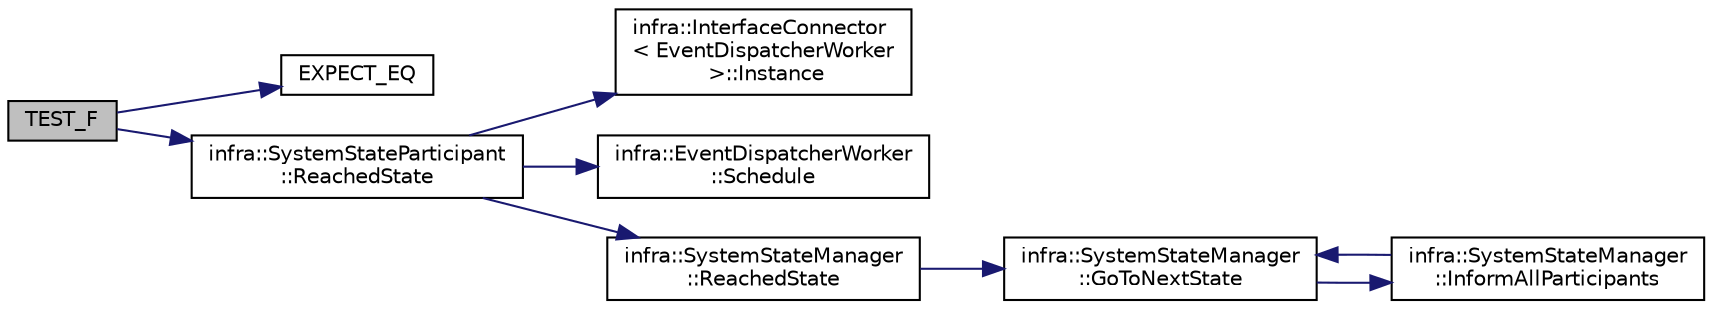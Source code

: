 digraph "TEST_F"
{
 // INTERACTIVE_SVG=YES
  edge [fontname="Helvetica",fontsize="10",labelfontname="Helvetica",labelfontsize="10"];
  node [fontname="Helvetica",fontsize="10",shape=record];
  rankdir="LR";
  Node22 [label="TEST_F",height=0.2,width=0.4,color="black", fillcolor="grey75", style="filled", fontcolor="black"];
  Node22 -> Node23 [color="midnightblue",fontsize="10",style="solid",fontname="Helvetica"];
  Node23 [label="EXPECT_EQ",height=0.2,width=0.4,color="black", fillcolor="white", style="filled",URL="$d6/def/_test_json_8cpp.html#a82745227e2f0a8edbb4ae630d88a8e86"];
  Node22 -> Node24 [color="midnightblue",fontsize="10",style="solid",fontname="Helvetica"];
  Node24 [label="infra::SystemStateParticipant\l::ReachedState",height=0.2,width=0.4,color="black", fillcolor="white", style="filled",URL="$de/d21/classinfra_1_1_system_state_participant.html#a611ff2cda764c08411e59fa4fc4d18b4"];
  Node24 -> Node25 [color="midnightblue",fontsize="10",style="solid",fontname="Helvetica"];
  Node25 [label="infra::InterfaceConnector\l\< EventDispatcherWorker\l \>::Instance",height=0.2,width=0.4,color="black", fillcolor="white", style="filled",URL="$d3/d0e/classinfra_1_1_interface_connector.html#aed1d9e952d3d0dfa68e59ee4e868b380"];
  Node24 -> Node26 [color="midnightblue",fontsize="10",style="solid",fontname="Helvetica"];
  Node26 [label="infra::EventDispatcherWorker\l::Schedule",height=0.2,width=0.4,color="black", fillcolor="white", style="filled",URL="$d7/d34/classinfra_1_1_event_dispatcher_worker.html#a5922b8fd5101b15f20b639fcd11fa272"];
  Node24 -> Node27 [color="midnightblue",fontsize="10",style="solid",fontname="Helvetica"];
  Node27 [label="infra::SystemStateManager\l::ReachedState",height=0.2,width=0.4,color="black", fillcolor="white", style="filled",URL="$df/d73/classinfra_1_1_system_state_manager.html#a113a3fb016683d199280ea150069372b"];
  Node27 -> Node28 [color="midnightblue",fontsize="10",style="solid",fontname="Helvetica"];
  Node28 [label="infra::SystemStateManager\l::GoToNextState",height=0.2,width=0.4,color="black", fillcolor="white", style="filled",URL="$df/d73/classinfra_1_1_system_state_manager.html#a83ad17b4a5a4751b82f1b26723a2a524"];
  Node28 -> Node29 [color="midnightblue",fontsize="10",style="solid",fontname="Helvetica"];
  Node29 [label="infra::SystemStateManager\l::InformAllParticipants",height=0.2,width=0.4,color="black", fillcolor="white", style="filled",URL="$df/d73/classinfra_1_1_system_state_manager.html#a913ae6f9d9655a40f7ab6697cc24b315"];
  Node29 -> Node28 [color="midnightblue",fontsize="10",style="solid",fontname="Helvetica"];
}
